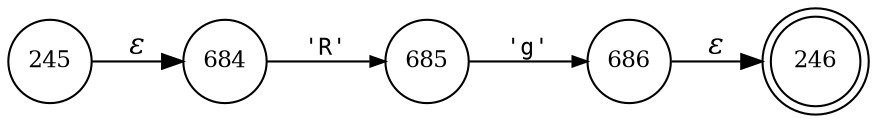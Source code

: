 digraph ATN {
rankdir=LR;
s246[fontsize=11, label="246", shape=doublecircle, fixedsize=true, width=.6];
s245[fontsize=11,label="245", shape=circle, fixedsize=true, width=.55, peripheries=1];
s684[fontsize=11,label="684", shape=circle, fixedsize=true, width=.55, peripheries=1];
s685[fontsize=11,label="685", shape=circle, fixedsize=true, width=.55, peripheries=1];
s686[fontsize=11,label="686", shape=circle, fixedsize=true, width=.55, peripheries=1];
s245 -> s684 [fontname="Times-Italic", label="&epsilon;"];
s684 -> s685 [fontsize=11, fontname="Courier", arrowsize=.7, label = "'R'", arrowhead = normal];
s685 -> s686 [fontsize=11, fontname="Courier", arrowsize=.7, label = "'g'", arrowhead = normal];
s686 -> s246 [fontname="Times-Italic", label="&epsilon;"];
}